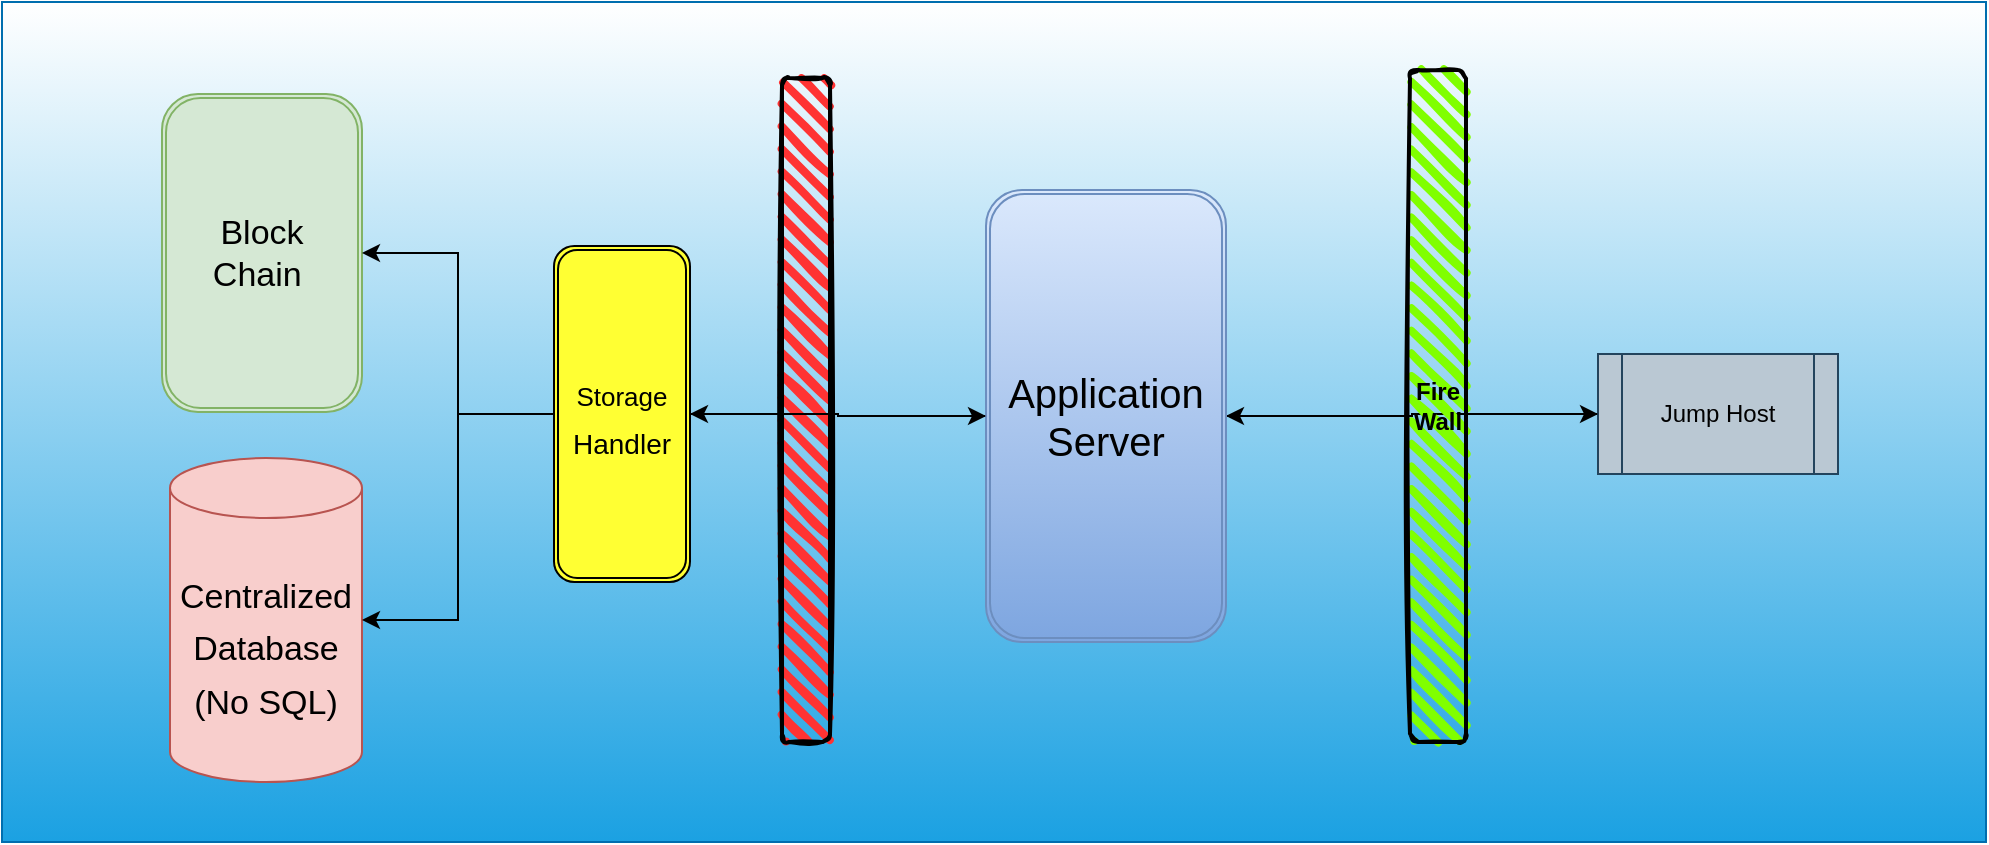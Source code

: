 <mxfile version="13.9.2" type="device"><diagram id="prtHgNgQTEPvFCAcTncT" name="Page-1"><mxGraphModel dx="1422" dy="752" grid="1" gridSize="2" guides="1" tooltips="1" connect="1" arrows="1" fold="1" page="1" pageScale="1" pageWidth="827" pageHeight="1169" math="0" shadow="0"><root><mxCell id="0"/><mxCell id="1" parent="0"/><mxCell id="RKSysbZaaRreQxuqWQpG-6" value="" style="rounded=0;whiteSpace=wrap;html=1;gradientDirection=north;fillColor=#1ba1e2;strokeColor=#006EAF;fontColor=#ffffff;gradientColor=#ffffff;" vertex="1" parent="1"><mxGeometry x="86" y="132" width="992" height="420" as="geometry"/></mxCell><object label="&lt;font style=&quot;font-size: 17px&quot;&gt;Block Chain&amp;nbsp;&lt;/font&gt;" BlockChain_Server="B_C " id="RKSysbZaaRreQxuqWQpG-8"><mxCell style="shape=ext;double=1;rounded=1;whiteSpace=wrap;html=1;arcSize=18;fontFamily=Helvetica;fillColor=#d5e8d4;strokeColor=#82b366;" vertex="1" parent="1"><mxGeometry x="166" y="178" width="100" height="159" as="geometry"/></mxCell></object><mxCell id="RKSysbZaaRreQxuqWQpG-9" value="&lt;font style=&quot;font-size: 17px&quot;&gt;Centralized Database&lt;br&gt;(No SQL)&lt;/font&gt;" style="shape=cylinder3;whiteSpace=wrap;html=1;boundedLbl=1;backgroundOutline=1;size=15;fontSize=22;fillColor=#f8cecc;strokeColor=#b85450;" vertex="1" parent="1"><mxGeometry x="170" y="360" width="96" height="162" as="geometry"/></mxCell><mxCell id="RKSysbZaaRreQxuqWQpG-35" style="edgeStyle=orthogonalEdgeStyle;rounded=0;orthogonalLoop=1;jettySize=auto;html=1;fontFamily=Helvetica;fontSize=20;" edge="1" parent="1" source="RKSysbZaaRreQxuqWQpG-12" target="RKSysbZaaRreQxuqWQpG-27"><mxGeometry relative="1" as="geometry"/></mxCell><mxCell id="RKSysbZaaRreQxuqWQpG-12" value="Jump Host" style="shape=process;whiteSpace=wrap;html=1;backgroundOutline=1;fillColor=#bac8d3;strokeColor=#23445d;" vertex="1" parent="1"><mxGeometry x="884" y="308" width="120" height="60" as="geometry"/></mxCell><mxCell id="RKSysbZaaRreQxuqWQpG-36" style="edgeStyle=orthogonalEdgeStyle;rounded=0;orthogonalLoop=1;jettySize=auto;html=1;fontFamily=Helvetica;fontSize=20;" edge="1" parent="1" source="RKSysbZaaRreQxuqWQpG-27" target="RKSysbZaaRreQxuqWQpG-12"><mxGeometry relative="1" as="geometry"/></mxCell><mxCell id="RKSysbZaaRreQxuqWQpG-37" style="edgeStyle=orthogonalEdgeStyle;rounded=0;orthogonalLoop=1;jettySize=auto;html=1;entryX=1;entryY=0.5;entryDx=0;entryDy=0;fontFamily=Helvetica;fontSize=20;" edge="1" parent="1" source="RKSysbZaaRreQxuqWQpG-27" target="RKSysbZaaRreQxuqWQpG-30"><mxGeometry relative="1" as="geometry"/></mxCell><object label="Application Server" Desc="Xpress Server hosting a rest api " id="RKSysbZaaRreQxuqWQpG-27"><mxCell style="shape=ext;double=1;rounded=1;whiteSpace=wrap;html=1;fontFamily=Helvetica;fontSize=20;gradientColor=#7ea6e0;fillColor=#dae8fc;strokeColor=#6c8ebf;" vertex="1" parent="1"><mxGeometry x="578" y="226" width="120" height="226" as="geometry"/></mxCell></object><mxCell id="RKSysbZaaRreQxuqWQpG-28" value="&lt;b&gt;Fire Wall&lt;/b&gt;" style="rounded=1;whiteSpace=wrap;html=1;strokeWidth=2;fillWeight=4;hachureGap=8;hachureAngle=45;sketch=1;fontFamily=Helvetica;fillColor=#80FF00;" vertex="1" parent="1"><mxGeometry x="790" y="166" width="28" height="336" as="geometry"/></mxCell><mxCell id="RKSysbZaaRreQxuqWQpG-29" value="" style="rounded=1;whiteSpace=wrap;html=1;strokeWidth=2;fillWeight=4;hachureGap=8;hachureAngle=45;sketch=1;fontFamily=Helvetica;fontSize=20;fillColor=#FF3333;" vertex="1" parent="1"><mxGeometry x="476" y="170" width="24" height="332" as="geometry"/></mxCell><mxCell id="RKSysbZaaRreQxuqWQpG-31" style="edgeStyle=orthogonalEdgeStyle;rounded=0;orthogonalLoop=1;jettySize=auto;html=1;fontFamily=Helvetica;fontSize=20;" edge="1" parent="1" source="RKSysbZaaRreQxuqWQpG-30" target="RKSysbZaaRreQxuqWQpG-8"><mxGeometry relative="1" as="geometry"/></mxCell><mxCell id="RKSysbZaaRreQxuqWQpG-32" style="edgeStyle=orthogonalEdgeStyle;rounded=0;orthogonalLoop=1;jettySize=auto;html=1;entryX=1;entryY=0.5;entryDx=0;entryDy=0;entryPerimeter=0;fontFamily=Helvetica;fontSize=20;" edge="1" parent="1" source="RKSysbZaaRreQxuqWQpG-30" target="RKSysbZaaRreQxuqWQpG-9"><mxGeometry relative="1" as="geometry"/></mxCell><mxCell id="RKSysbZaaRreQxuqWQpG-33" style="edgeStyle=orthogonalEdgeStyle;rounded=0;orthogonalLoop=1;jettySize=auto;html=1;fontFamily=Helvetica;fontSize=20;" edge="1" parent="1" source="RKSysbZaaRreQxuqWQpG-30" target="RKSysbZaaRreQxuqWQpG-27"><mxGeometry relative="1" as="geometry"/></mxCell><mxCell id="RKSysbZaaRreQxuqWQpG-30" value="&lt;font&gt;&lt;font style=&quot;font-size: 13px&quot;&gt;Storage&lt;/font&gt;&lt;font style=&quot;font-size: 12px&quot;&gt; &lt;/font&gt;&lt;font style=&quot;font-size: 14px&quot;&gt;Handler&lt;/font&gt;&lt;/font&gt;" style="shape=ext;double=1;rounded=1;whiteSpace=wrap;html=1;fontFamily=Helvetica;fontSize=20;fillColor=#FFFF33;" vertex="1" parent="1"><mxGeometry x="362" y="254" width="68" height="168" as="geometry"/></mxCell></root></mxGraphModel></diagram></mxfile>